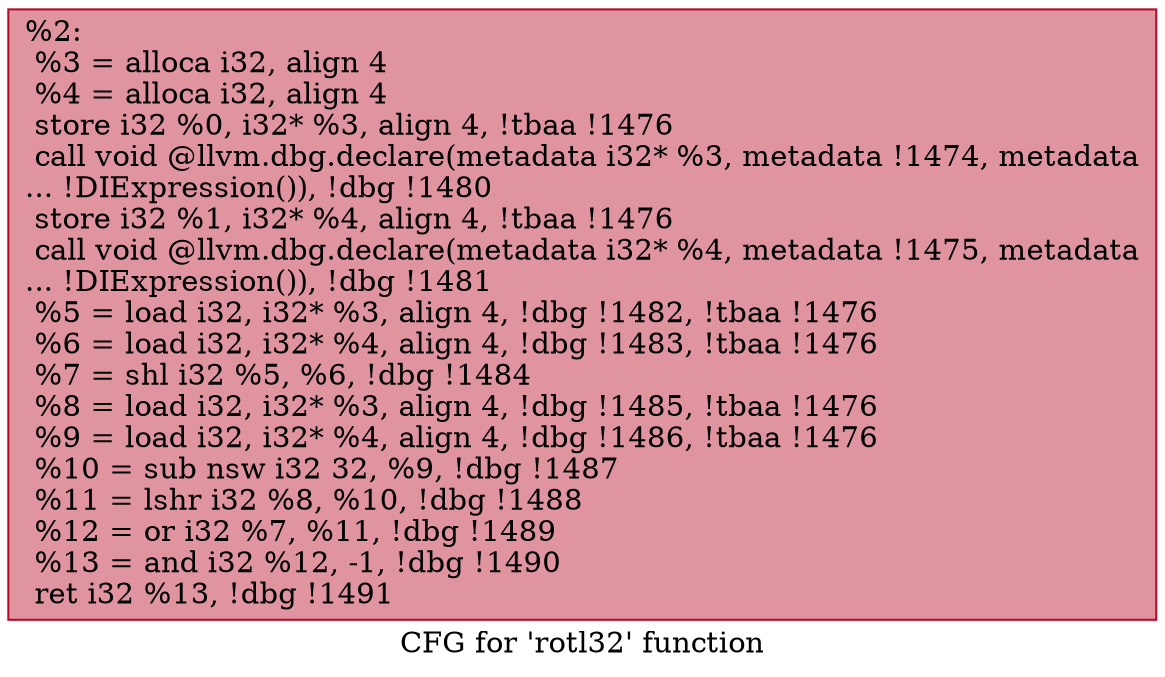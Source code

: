 digraph "CFG for 'rotl32' function" {
	label="CFG for 'rotl32' function";

	Node0xf5a340 [shape=record,color="#b70d28ff", style=filled, fillcolor="#b70d2870",label="{%2:\l  %3 = alloca i32, align 4\l  %4 = alloca i32, align 4\l  store i32 %0, i32* %3, align 4, !tbaa !1476\l  call void @llvm.dbg.declare(metadata i32* %3, metadata !1474, metadata\l... !DIExpression()), !dbg !1480\l  store i32 %1, i32* %4, align 4, !tbaa !1476\l  call void @llvm.dbg.declare(metadata i32* %4, metadata !1475, metadata\l... !DIExpression()), !dbg !1481\l  %5 = load i32, i32* %3, align 4, !dbg !1482, !tbaa !1476\l  %6 = load i32, i32* %4, align 4, !dbg !1483, !tbaa !1476\l  %7 = shl i32 %5, %6, !dbg !1484\l  %8 = load i32, i32* %3, align 4, !dbg !1485, !tbaa !1476\l  %9 = load i32, i32* %4, align 4, !dbg !1486, !tbaa !1476\l  %10 = sub nsw i32 32, %9, !dbg !1487\l  %11 = lshr i32 %8, %10, !dbg !1488\l  %12 = or i32 %7, %11, !dbg !1489\l  %13 = and i32 %12, -1, !dbg !1490\l  ret i32 %13, !dbg !1491\l}"];
}
